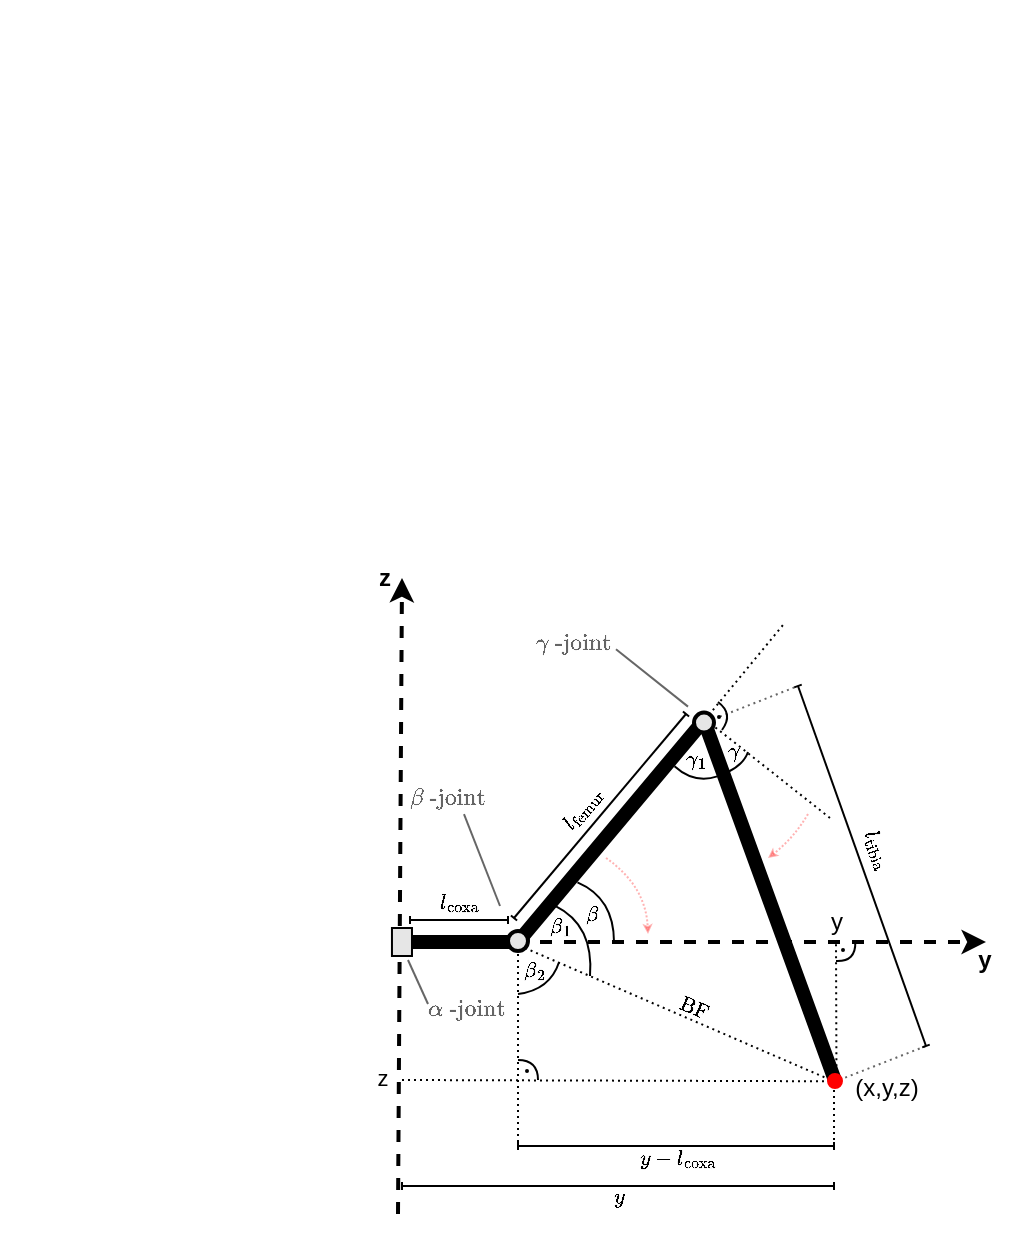 <mxfile version="21.8.2" type="device">
  <diagram name="Seite-1" id="o0na2_xddIEHQv8oEPZ-">
    <mxGraphModel dx="675" dy="394" grid="1" gridSize="2" guides="1" tooltips="1" connect="1" arrows="1" fold="1" page="1" pageScale="1" pageWidth="827" pageHeight="1169" math="1" shadow="0">
      <root>
        <mxCell id="0" />
        <mxCell id="1" parent="0" />
        <mxCell id="5iIhLcLLqSMqUuw85JXK-32" value="$$\alpha \ \text{-joint}$$" style="text;html=1;align=center;verticalAlign=middle;resizable=0;points=[];autosize=1;strokeColor=none;fillColor=none;fontColor=#000000;fontSize=10;opacity=80;textOpacity=60;" parent="1" vertex="1">
          <mxGeometry x="166.99" y="488" width="130" height="30" as="geometry" />
        </mxCell>
        <mxCell id="suuwKi-LttMpeqRWfTJR-47" value="$$\gamma$$" style="text;html=1;align=center;verticalAlign=middle;resizable=0;points=[];autosize=1;strokeColor=none;fillColor=none;rotation=0;fontSize=9;fontColor=#000000;" parent="1" vertex="1">
          <mxGeometry x="329" y="363" width="72" height="24" as="geometry" />
        </mxCell>
        <mxCell id="suuwKi-LttMpeqRWfTJR-48" value="$${\gamma}_1$$" style="text;html=1;align=center;verticalAlign=middle;resizable=0;points=[];autosize=1;strokeColor=none;fillColor=none;rotation=0;fontSize=9;fontColor=#000000;" parent="1" vertex="1">
          <mxGeometry x="303" y="367.31" width="88" height="24" as="geometry" />
        </mxCell>
        <mxCell id="5iIhLcLLqSMqUuw85JXK-27" value="(x,y,z)" style="text;html=1;align=center;verticalAlign=middle;resizable=0;points=[];autosize=1;strokeColor=none;fillColor=none;fontColor=#000000;" parent="1" vertex="1">
          <mxGeometry x="412" y="528" width="60" height="30" as="geometry" />
        </mxCell>
        <mxCell id="suuwKi-LttMpeqRWfTJR-18" value="$$l_{\text{femur}}$$" style="text;html=1;align=center;verticalAlign=middle;resizable=0;points=[];autosize=1;strokeColor=none;fillColor=none;rotation=-50;fontColor=#000000;fontSize=9;" parent="1" vertex="1">
          <mxGeometry x="241" y="391" width="98" height="24" as="geometry" />
        </mxCell>
        <mxCell id="suuwKi-LttMpeqRWfTJR-21" value="$$l_{\text{tibia}}$$" style="text;html=1;align=center;verticalAlign=middle;resizable=0;points=[];autosize=1;strokeColor=none;fillColor=none;rotation=70;fontColor=#000000;fontSize=9;" parent="1" vertex="1">
          <mxGeometry x="392" y="412" width="92" height="24" as="geometry" />
        </mxCell>
        <mxCell id="suuwKi-LttMpeqRWfTJR-28" value="$$\text{BF}$$" style="text;html=1;align=center;verticalAlign=middle;resizable=0;points=[];autosize=1;strokeColor=none;fillColor=none;rotation=23;fontSize=9;fontColor=#000000;" parent="1" vertex="1">
          <mxGeometry x="309" y="491" width="74" height="24" as="geometry" />
        </mxCell>
        <mxCell id="suuwKi-LttMpeqRWfTJR-42" value="$$\beta$$" style="text;html=1;align=center;verticalAlign=middle;resizable=0;points=[];autosize=1;strokeColor=none;fillColor=none;rotation=0;fontSize=9;fontColor=#000000;" parent="1" vertex="1">
          <mxGeometry x="265" y="443.5" width="60" height="24" as="geometry" />
        </mxCell>
        <mxCell id="suuwKi-LttMpeqRWfTJR-43" value="$$\beta_1$$" style="text;html=1;align=center;verticalAlign=middle;resizable=0;points=[];autosize=1;strokeColor=none;fillColor=none;rotation=0;fontSize=9;fontColor=#000000;" parent="1" vertex="1">
          <mxGeometry x="244" y="449.5" width="70" height="24" as="geometry" />
        </mxCell>
        <mxCell id="suuwKi-LttMpeqRWfTJR-46" value="$$\beta_2$$" style="text;html=1;align=center;verticalAlign=middle;resizable=0;points=[];autosize=1;strokeColor=none;fillColor=none;rotation=0;fontSize=9;fontColor=#000000;" parent="1" vertex="1">
          <mxGeometry x="230.8" y="472" width="70" height="24" as="geometry" />
        </mxCell>
        <mxCell id="suuwKi-LttMpeqRWfTJR-31" value="" style="endArrow=none;dashed=1;html=1;dashPattern=1 2;strokeWidth=1;rounded=0;verticalAlign=bottom;horizontal=1;labelBackgroundColor=none;strokeColor=#000000;fontColor=#000000;" parent="1" edge="1">
          <mxGeometry x="0.001" y="4" width="50" height="50" relative="1" as="geometry">
            <mxPoint x="352.005" y="358.996" as="sourcePoint" />
            <mxPoint x="414" y="408" as="targetPoint" />
            <mxPoint as="offset" />
            <Array as="points" />
          </mxGeometry>
        </mxCell>
        <mxCell id="suuwKi-LttMpeqRWfTJR-29" value="" style="endArrow=none;dashed=1;html=1;dashPattern=1 2;strokeWidth=1;rounded=0;verticalAlign=bottom;horizontal=1;labelBackgroundColor=none;strokeColor=#000000;fontColor=#000000;textOpacity=60;opacity=60;" parent="1" source="suuwKi-LttMpeqRWfTJR-33" edge="1">
          <mxGeometry x="0.001" y="4" width="50" height="50" relative="1" as="geometry">
            <mxPoint x="366" y="364" as="sourcePoint" />
            <mxPoint x="398" y="342" as="targetPoint" />
            <mxPoint as="offset" />
          </mxGeometry>
        </mxCell>
        <mxCell id="suuwKi-LttMpeqRWfTJR-30" value="" style="endArrow=none;dashed=1;html=1;dashPattern=1 2;strokeWidth=1;rounded=0;verticalAlign=bottom;horizontal=1;labelBackgroundColor=none;strokeColor=#000000;fontColor=#000000;exitX=0.6;exitY=0.469;exitDx=0;exitDy=0;exitPerimeter=0;textOpacity=60;opacity=60;" parent="1" edge="1">
          <mxGeometry x="0.001" y="4" width="50" height="50" relative="1" as="geometry">
            <mxPoint x="416" y="540" as="sourcePoint" />
            <mxPoint x="462" y="522" as="targetPoint" />
            <mxPoint as="offset" />
          </mxGeometry>
        </mxCell>
        <mxCell id="suuwKi-LttMpeqRWfTJR-27" value="" style="endArrow=none;dashed=1;html=1;dashPattern=1 2;strokeWidth=1;rounded=0;exitX=1;exitY=1;exitDx=0;exitDy=0;entryX=0.501;entryY=0.569;entryDx=0;entryDy=0;verticalAlign=bottom;horizontal=1;labelBackgroundColor=none;strokeColor=#000000;fontColor=#000000;entryPerimeter=0;" parent="1" source="suuwKi-LttMpeqRWfTJR-3" edge="1">
          <mxGeometry x="0.001" y="4" width="50" height="50" relative="1" as="geometry">
            <mxPoint x="203" y="541" as="sourcePoint" />
            <mxPoint x="415.875" y="539.643" as="targetPoint" />
            <mxPoint as="offset" />
          </mxGeometry>
        </mxCell>
        <mxCell id="suuwKi-LttMpeqRWfTJR-11" value="" style="endArrow=none;dashed=1;html=1;dashPattern=1 2;strokeWidth=1;rounded=0;startArrow=none;startFill=0;endFill=0;verticalAlign=middle;horizontal=1;align=left;labelBackgroundColor=none;strokeColor=#000000;fontColor=#000000;" parent="1" edge="1">
          <mxGeometry x="0.059" y="8" width="50" height="50" relative="1" as="geometry">
            <mxPoint x="258" y="570" as="sourcePoint" />
            <mxPoint x="258" y="468" as="targetPoint" />
            <mxPoint as="offset" />
          </mxGeometry>
        </mxCell>
        <mxCell id="suuwKi-LttMpeqRWfTJR-8" value="" style="endArrow=none;dashed=1;html=1;dashPattern=1 2;strokeWidth=1;rounded=0;verticalAlign=bottom;horizontal=1;labelBackgroundColor=none;strokeColor=#000000;fontColor=#000000;exitX=0;exitY=1;exitDx=0;exitDy=0;" parent="1" edge="1">
          <mxGeometry x="0.001" y="4" width="50" height="50" relative="1" as="geometry">
            <mxPoint x="347.804" y="363.306" as="sourcePoint" />
            <mxPoint x="391" y="310.91" as="targetPoint" />
            <mxPoint as="offset" />
          </mxGeometry>
        </mxCell>
        <mxCell id="5iIhLcLLqSMqUuw85JXK-2" value="" style="rounded=0;whiteSpace=wrap;html=1;rotation=0;strokeWidth=2;fillColor=#000000;strokeColor=#000000;" parent="1" vertex="1">
          <mxGeometry x="196.99" y="467.5" width="60.01" height="5" as="geometry" />
        </mxCell>
        <mxCell id="5iIhLcLLqSMqUuw85JXK-4" value="" style="rounded=0;whiteSpace=wrap;html=1;rotation=-50;strokeWidth=2;fillColor=#000000;strokeColor=#000000;" parent="1" vertex="1">
          <mxGeometry x="230.8" y="413" width="145.84" height="5" as="geometry" />
        </mxCell>
        <mxCell id="5iIhLcLLqSMqUuw85JXK-17" value="" style="endArrow=none;dashed=1;html=1;dashPattern=1 2;strokeWidth=1;rounded=0;entryX=1;entryY=0.75;entryDx=0;entryDy=0;verticalAlign=bottom;horizontal=1;labelBackgroundColor=none;strokeColor=#000000;fontColor=#000000;startArrow=none;startFill=0;" parent="1" target="5iIhLcLLqSMqUuw85JXK-5" edge="1">
          <mxGeometry x="0.001" y="4" width="50" height="50" relative="1" as="geometry">
            <mxPoint x="200" y="539" as="sourcePoint" />
            <mxPoint x="564.7" y="540.027" as="targetPoint" />
            <mxPoint as="offset" />
          </mxGeometry>
        </mxCell>
        <mxCell id="5iIhLcLLqSMqUuw85JXK-19" value="" style="endArrow=classic;dashed=1;html=1;strokeWidth=2;rounded=0;startArrow=none;startFill=0;endFill=1;labelBackgroundColor=none;fontColor=#000000;strokeColor=#000000;exitX=1;exitY=0.5;exitDx=0;exitDy=0;" parent="1" source="5iIhLcLLqSMqUuw85JXK-2" edge="1">
          <mxGeometry x="0.848" y="-8" width="50" height="50" relative="1" as="geometry">
            <mxPoint x="216.99" y="475.0" as="sourcePoint" />
            <mxPoint x="492" y="470" as="targetPoint" />
            <mxPoint as="offset" />
          </mxGeometry>
        </mxCell>
        <mxCell id="5iIhLcLLqSMqUuw85JXK-20" value="" style="endArrow=none;dashed=1;html=1;dashPattern=1 2;strokeWidth=1;rounded=0;startArrow=none;startFill=0;endFill=0;verticalAlign=middle;horizontal=1;align=left;labelBackgroundColor=none;strokeColor=#000000;fontColor=#000000;exitX=0.326;exitY=0.247;exitDx=0;exitDy=0;exitPerimeter=0;" parent="1" edge="1">
          <mxGeometry x="-0.107" y="-3" width="50" height="50" relative="1" as="geometry">
            <mxPoint x="417.226" y="535.075" as="sourcePoint" />
            <mxPoint x="417" y="470" as="targetPoint" />
            <mxPoint as="offset" />
          </mxGeometry>
        </mxCell>
        <mxCell id="5iIhLcLLqSMqUuw85JXK-21" value="z" style="endArrow=classic;dashed=1;html=1;strokeWidth=2;rounded=0;startArrow=none;startFill=0;endFill=1;labelBackgroundColor=none;fontColor=#000000;strokeColor=#000000;align=center;" parent="1" edge="1">
          <mxGeometry x="-0.573" y="8" width="50" height="50" relative="1" as="geometry">
            <mxPoint x="198" y="606" as="sourcePoint" />
            <mxPoint x="200" y="288" as="targetPoint" />
            <mxPoint as="offset" />
          </mxGeometry>
        </mxCell>
        <mxCell id="5iIhLcLLqSMqUuw85JXK-24" value="" style="ellipse;whiteSpace=wrap;html=1;aspect=fixed;" parent="1" vertex="1">
          <mxGeometry as="geometry" />
        </mxCell>
        <mxCell id="5iIhLcLLqSMqUuw85JXK-31" value="" style="endArrow=none;html=1;rounded=0;fillColor=#0050ef;strokeColor=#000000;opacity=60;exitX=0.5;exitY=0.567;exitDx=0;exitDy=0;exitPerimeter=0;" parent="1" edge="1">
          <mxGeometry width="50" height="50" relative="1" as="geometry">
            <mxPoint x="230.99" y="406.01" as="sourcePoint" />
            <mxPoint x="249" y="452" as="targetPoint" />
          </mxGeometry>
        </mxCell>
        <mxCell id="5iIhLcLLqSMqUuw85JXK-40" value="" style="shape=cylinder3;whiteSpace=wrap;html=1;boundedLbl=1;backgroundOutline=1;size=0;rotation=-180;strokeColor=#000000;fillColor=#E6E6E6;" parent="1" vertex="1">
          <mxGeometry x="194.98" y="463" width="10.01" height="14" as="geometry" />
        </mxCell>
        <mxCell id="5iIhLcLLqSMqUuw85JXK-41" value="" style="endArrow=none;html=1;rounded=0;fillColor=#0050ef;strokeColor=#000000;opacity=60;" parent="1" edge="1">
          <mxGeometry width="50" height="50" relative="1" as="geometry">
            <mxPoint x="213" y="501" as="sourcePoint" />
            <mxPoint x="203" y="479" as="targetPoint" />
          </mxGeometry>
        </mxCell>
        <mxCell id="5iIhLcLLqSMqUuw85JXK-42" value="$$\beta \ \text{-joint}$$" style="text;html=1;align=center;verticalAlign=middle;resizable=0;points=[];autosize=1;strokeColor=none;fillColor=none;fontColor=#000000;fontSize=10;opacity=80;textOpacity=60;" parent="1" vertex="1">
          <mxGeometry x="161.99" y="383" width="120" height="30" as="geometry" />
        </mxCell>
        <mxCell id="5iIhLcLLqSMqUuw85JXK-43" value="" style="endArrow=none;html=1;rounded=0;fillColor=#0050ef;strokeColor=#000000;opacity=60;" parent="1" edge="1">
          <mxGeometry width="50" height="50" relative="1" as="geometry">
            <mxPoint x="307" y="323.63" as="sourcePoint" />
            <mxPoint x="343.0" y="352.31" as="targetPoint" />
          </mxGeometry>
        </mxCell>
        <mxCell id="5iIhLcLLqSMqUuw85JXK-44" value="$$\gamma \ \text{-joint}$$" style="text;html=1;align=center;verticalAlign=middle;resizable=0;points=[];autosize=1;strokeColor=none;fillColor=none;fontColor=#000000;fontSize=10;opacity=80;textOpacity=60;" parent="1" vertex="1">
          <mxGeometry x="215.0" y="304.56" width="140" height="30" as="geometry" />
        </mxCell>
        <mxCell id="suuwKi-LttMpeqRWfTJR-3" value="" style="ellipse;whiteSpace=wrap;html=1;aspect=fixed;strokeWidth=2;fillColor=#E6E6E6;strokeColor=#000000;" parent="1" vertex="1">
          <mxGeometry x="253" y="464.5" width="10" height="10" as="geometry" />
        </mxCell>
        <mxCell id="suuwKi-LttMpeqRWfTJR-13" value="$$l_{\text{coxa}}$$" style="endArrow=baseDash;html=1;rounded=0;startArrow=baseDash;startFill=0;endFill=0;labelBackgroundColor=none;endSize=2;startSize=2;fontColor=#000000;fontSize=9;strokeColor=#000000;" parent="1" edge="1">
          <mxGeometry x="-0.02" y="9" width="50" height="50" relative="1" as="geometry">
            <mxPoint x="204" y="459" as="sourcePoint" />
            <mxPoint x="253" y="459" as="targetPoint" />
            <mxPoint as="offset" />
          </mxGeometry>
        </mxCell>
        <mxCell id="suuwKi-LttMpeqRWfTJR-17" value="" style="endArrow=baseDash;html=1;rounded=0;startArrow=baseDash;startFill=0;endFill=0;labelBackgroundColor=none;endSize=2;startSize=2;strokeColor=#000000;" parent="1" edge="1">
          <mxGeometry x="0.107" y="9" width="50" height="50" relative="1" as="geometry">
            <mxPoint x="256" y="458" as="sourcePoint" />
            <mxPoint x="342" y="356" as="targetPoint" />
            <mxPoint as="offset" />
          </mxGeometry>
        </mxCell>
        <mxCell id="suuwKi-LttMpeqRWfTJR-20" value="" style="endArrow=baseDash;html=1;rounded=0;startArrow=baseDash;startFill=0;endFill=0;labelBackgroundColor=none;endSize=2;startSize=2;strokeColor=#000000;" parent="1" edge="1">
          <mxGeometry x="0.107" y="9" width="50" height="50" relative="1" as="geometry">
            <mxPoint x="398" y="342" as="sourcePoint" />
            <mxPoint x="462" y="522" as="targetPoint" />
            <mxPoint as="offset" />
          </mxGeometry>
        </mxCell>
        <mxCell id="suuwKi-LttMpeqRWfTJR-22" value="" style="endArrow=none;html=1;curved=1;strokeColor=#000000;" parent="1" edge="1">
          <mxGeometry width="50" height="50" relative="1" as="geometry">
            <mxPoint x="258" y="529" as="sourcePoint" />
            <mxPoint x="268" y="539" as="targetPoint" />
            <Array as="points">
              <mxPoint x="268" y="529" />
            </Array>
          </mxGeometry>
        </mxCell>
        <mxCell id="suuwKi-LttMpeqRWfTJR-23" value="" style="ellipse;whiteSpace=wrap;html=1;aspect=fixed;fillColor=#FFFFFF;strokeColor=#000000;" parent="1" vertex="1">
          <mxGeometry x="262" y="534" width="1" height="1" as="geometry" />
        </mxCell>
        <mxCell id="suuwKi-LttMpeqRWfTJR-25" value="" style="endArrow=none;html=1;curved=1;entryX=0.904;entryY=-0.018;entryDx=0;entryDy=0;entryPerimeter=0;strokeColor=#000000;" parent="1" edge="1">
          <mxGeometry width="50" height="50" relative="1" as="geometry">
            <mxPoint x="417" y="479.5" as="sourcePoint" />
            <mxPoint x="426.648" y="469.997" as="targetPoint" />
            <Array as="points">
              <mxPoint x="426.99" y="479.92" />
            </Array>
          </mxGeometry>
        </mxCell>
        <mxCell id="suuwKi-LttMpeqRWfTJR-26" value="" style="ellipse;whiteSpace=wrap;html=1;aspect=fixed;fillColor=#FFFFFF;strokeColor=#000000;" parent="1" vertex="1">
          <mxGeometry x="420" y="473.5" width="1" height="1" as="geometry" />
        </mxCell>
        <mxCell id="suuwKi-LttMpeqRWfTJR-32" value="" style="endArrow=none;html=1;curved=1;strokeColor=#000000;" parent="1" edge="1">
          <mxGeometry width="50" height="50" relative="1" as="geometry">
            <mxPoint x="360" y="364" as="sourcePoint" />
            <mxPoint x="358" y="350" as="targetPoint" />
            <Array as="points">
              <mxPoint x="366" y="356" />
            </Array>
          </mxGeometry>
        </mxCell>
        <mxCell id="suuwKi-LttMpeqRWfTJR-40" value="" style="endArrow=none;html=1;curved=1;strokeColor=#000000;entryX=0.3;entryY=1.22;entryDx=0;entryDy=0;entryPerimeter=0;" parent="1" target="5iIhLcLLqSMqUuw85JXK-4" edge="1">
          <mxGeometry width="50" height="50" relative="1" as="geometry">
            <mxPoint x="306" y="470" as="sourcePoint" />
            <mxPoint x="294" y="448" as="targetPoint" />
            <Array as="points">
              <mxPoint x="306" y="448" />
            </Array>
          </mxGeometry>
        </mxCell>
        <mxCell id="suuwKi-LttMpeqRWfTJR-41" value="" style="endArrow=none;html=1;curved=1;strokeColor=#000000;entryX=0.184;entryY=1.152;entryDx=0;entryDy=0;entryPerimeter=0;" parent="1" edge="1">
          <mxGeometry width="50" height="50" relative="1" as="geometry">
            <mxPoint x="294" y="487" as="sourcePoint" />
            <mxPoint x="276.594" y="451.899" as="targetPoint" />
            <Array as="points">
              <mxPoint x="296" y="461.5" />
            </Array>
          </mxGeometry>
        </mxCell>
        <mxCell id="suuwKi-LttMpeqRWfTJR-45" value="" style="endArrow=none;html=1;curved=1;strokeColor=#000000;exitX=0.365;exitY=1.009;exitDx=0;exitDy=0;exitPerimeter=0;" parent="1" edge="1">
          <mxGeometry width="50" height="50" relative="1" as="geometry">
            <mxPoint x="278.55" y="479.996" as="sourcePoint" />
            <mxPoint x="258" y="496" as="targetPoint" />
            <Array as="points">
              <mxPoint x="274" y="494" />
            </Array>
          </mxGeometry>
        </mxCell>
        <mxCell id="suuwKi-LttMpeqRWfTJR-49" value="" style="endArrow=none;html=1;curved=1;strokeColor=#000000;entryX=0.824;entryY=1.065;entryDx=0;entryDy=0;entryPerimeter=0;exitX=0.132;exitY=0.947;exitDx=0;exitDy=0;exitPerimeter=0;" parent="1" edge="1">
          <mxGeometry width="50" height="50" relative="1" as="geometry">
            <mxPoint x="357.68" y="387.185" as="sourcePoint" />
            <mxPoint x="336.257" y="382.119" as="targetPoint" />
            <Array as="points">
              <mxPoint x="346" y="391" />
            </Array>
          </mxGeometry>
        </mxCell>
        <mxCell id="suuwKi-LttMpeqRWfTJR-51" value="" style="endArrow=none;dashed=1;html=1;dashPattern=1 2;strokeWidth=1;rounded=0;verticalAlign=bottom;horizontal=1;labelBackgroundColor=none;strokeColor=#FFFFFF;fontColor=#000000;textOpacity=60;opacity=60;" parent="1" source="5iIhLcLLqSMqUuw85JXK-7" target="suuwKi-LttMpeqRWfTJR-33" edge="1">
          <mxGeometry x="0.001" y="4" width="50" height="50" relative="1" as="geometry">
            <mxPoint x="356" y="358" as="sourcePoint" />
            <mxPoint x="398" y="342" as="targetPoint" />
            <mxPoint as="offset" />
          </mxGeometry>
        </mxCell>
        <mxCell id="suuwKi-LttMpeqRWfTJR-33" value="" style="ellipse;whiteSpace=wrap;html=1;aspect=fixed;fillColor=#FFFFFF;strokeColor=#000000;" parent="1" vertex="1">
          <mxGeometry x="358" y="357" width="1" height="1" as="geometry" />
        </mxCell>
        <mxCell id="suuwKi-LttMpeqRWfTJR-53" value="" style="endArrow=none;html=1;curved=1;strokeColor=#000000;" parent="1" edge="1">
          <mxGeometry width="50" height="50" relative="1" as="geometry">
            <mxPoint x="373" y="375" as="sourcePoint" />
            <mxPoint x="363" y="385" as="targetPoint" />
            <Array as="points">
              <mxPoint x="371" y="381" />
            </Array>
          </mxGeometry>
        </mxCell>
        <mxCell id="suuwKi-LttMpeqRWfTJR-54" value="$$y$$" style="endArrow=baseDash;html=1;rounded=0;startArrow=baseDash;startFill=0;endFill=0;labelBackgroundColor=none;endSize=2;startSize=2;fontColor=#000000;fontSize=9;strokeColor=#000000;" parent="1" edge="1">
          <mxGeometry y="-6" width="50" height="50" relative="1" as="geometry">
            <mxPoint x="200" y="592" as="sourcePoint" />
            <mxPoint x="416" y="592" as="targetPoint" />
            <mxPoint as="offset" />
          </mxGeometry>
        </mxCell>
        <mxCell id="suuwKi-LttMpeqRWfTJR-55" value="$$y-l_{\text{coxa}}$$" style="endArrow=baseDash;html=1;rounded=0;startArrow=baseDash;startFill=0;endFill=0;labelBackgroundColor=none;endSize=2;startSize=2;fontColor=#000000;fontSize=9;strokeColor=#000000;" parent="1" edge="1">
          <mxGeometry x="0.013" y="-6" width="50" height="50" relative="1" as="geometry">
            <mxPoint x="258" y="572" as="sourcePoint" />
            <mxPoint x="416" y="572" as="targetPoint" />
            <mxPoint as="offset" />
          </mxGeometry>
        </mxCell>
        <mxCell id="suuwKi-LttMpeqRWfTJR-56" value="" style="endArrow=none;dashed=1;html=1;dashPattern=1 2;strokeWidth=1;rounded=0;startArrow=none;startFill=0;endFill=0;verticalAlign=middle;horizontal=1;align=left;labelBackgroundColor=none;strokeColor=#000000;fontColor=#000000;" parent="1" edge="1">
          <mxGeometry x="0.047" y="-3" width="50" height="50" relative="1" as="geometry">
            <mxPoint x="416" y="572" as="sourcePoint" />
            <mxPoint x="416" y="540" as="targetPoint" />
            <mxPoint as="offset" />
          </mxGeometry>
        </mxCell>
        <mxCell id="5iIhLcLLqSMqUuw85JXK-5" value="" style="rounded=0;whiteSpace=wrap;html=1;rotation=70;strokeWidth=2;fillColor=#000000;strokeColor=#000000;" parent="1" vertex="1">
          <mxGeometry x="288.32" y="446.97" width="191" height="5" as="geometry" />
        </mxCell>
        <mxCell id="5iIhLcLLqSMqUuw85JXK-7" value="" style="ellipse;whiteSpace=wrap;html=1;aspect=fixed;strokeWidth=2;fillColor=#E6E6E6;strokeColor=#000000;" parent="1" vertex="1">
          <mxGeometry x="346" y="355.31" width="10" height="10" as="geometry" />
        </mxCell>
        <mxCell id="_vSJpsMfJPOvW9EZ92VR-2" value="" style="endArrow=classic;html=1;curved=1;strokeWidth=1;endSize=2;strokeColor=#FF0000;targetPerimeterSpacing=0;endFill=1;opacity=30;shadow=0;dashed=1;dashPattern=1 1;" parent="1" edge="1">
          <mxGeometry width="50" height="50" relative="1" as="geometry">
            <mxPoint x="403" y="406" as="sourcePoint" />
            <mxPoint x="383" y="428" as="targetPoint" />
            <Array as="points">
              <mxPoint x="396" y="418" />
            </Array>
          </mxGeometry>
        </mxCell>
        <mxCell id="_vSJpsMfJPOvW9EZ92VR-3" value="" style="endArrow=classic;html=1;curved=1;strokeWidth=1;endSize=2;dashed=1;dashPattern=1 1;strokeColor=#FF0000;opacity=30;" parent="1" edge="1">
          <mxGeometry width="50" height="50" relative="1" as="geometry">
            <mxPoint x="302" y="428" as="sourcePoint" />
            <mxPoint x="323" y="466" as="targetPoint" />
            <Array as="points">
              <mxPoint x="322" y="442" />
            </Array>
          </mxGeometry>
        </mxCell>
        <mxCell id="HzEltwvXpNII_hbeMpXI-1" value="" style="ellipse;whiteSpace=wrap;html=1;aspect=fixed;fillColor=#FF0000;strokeColor=#FF0000;" vertex="1" parent="1">
          <mxGeometry x="413" y="536" width="7" height="7" as="geometry" />
        </mxCell>
        <mxCell id="HzEltwvXpNII_hbeMpXI-2" value="y" style="text;html=1;align=center;verticalAlign=middle;resizable=0;points=[];autosize=1;strokeColor=none;fillColor=none;fontColor=#000000;" vertex="1" parent="1">
          <mxGeometry x="403.5" y="445.5" width="26" height="28" as="geometry" />
        </mxCell>
        <mxCell id="HzEltwvXpNII_hbeMpXI-3" value="y" style="text;html=1;align=center;verticalAlign=middle;resizable=0;points=[];autosize=1;strokeColor=none;fillColor=none;fontColor=#000000;fontStyle=1" vertex="1" parent="1">
          <mxGeometry x="478" y="464.5" width="26" height="28" as="geometry" />
        </mxCell>
        <mxCell id="HzEltwvXpNII_hbeMpXI-4" value="z" style="text;html=1;align=center;verticalAlign=middle;resizable=0;points=[];autosize=1;strokeColor=none;fillColor=none;fontColor=#000000;fontStyle=1" vertex="1" parent="1">
          <mxGeometry x="178" y="274" width="26" height="28" as="geometry" />
        </mxCell>
      </root>
    </mxGraphModel>
  </diagram>
</mxfile>
